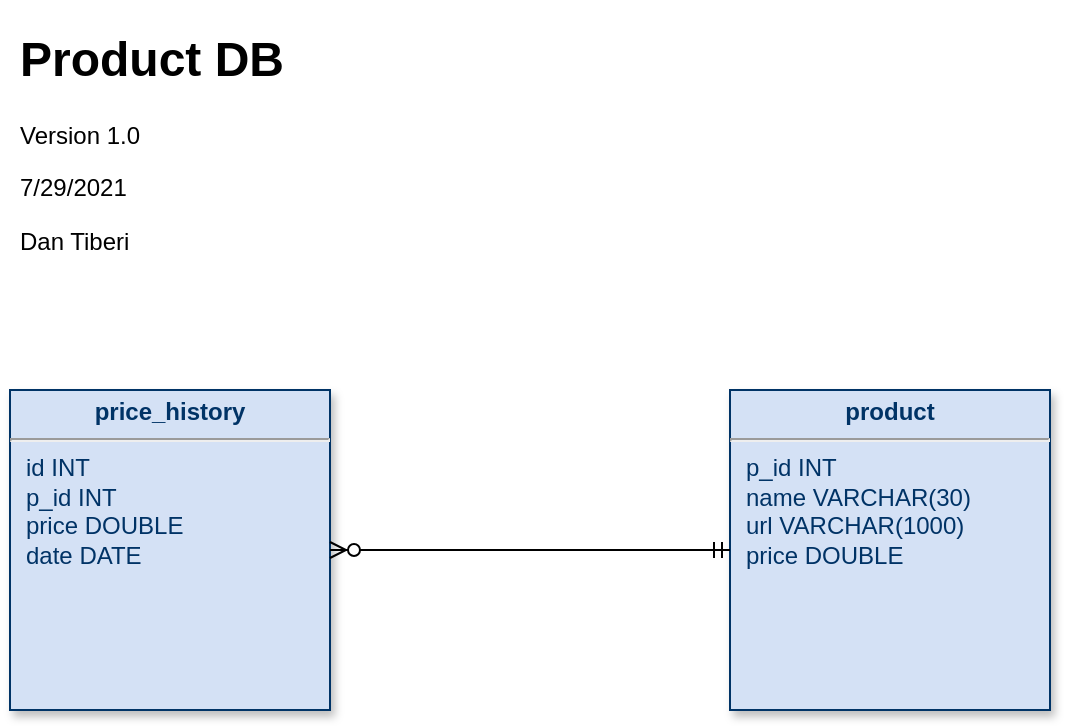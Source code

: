 <mxfile version="14.9.3" type="device"><diagram name="Page-1" id="efa7a0a1-bf9b-a30e-e6df-94a7791c09e9"><mxGraphModel dx="815" dy="527" grid="1" gridSize="10" guides="1" tooltips="1" connect="1" arrows="1" fold="1" page="1" pageScale="1" pageWidth="826" pageHeight="1169" background="none" math="0" shadow="0"><root><mxCell id="0"/><mxCell id="1" parent="0"/><mxCell id="21" value="&lt;p style=&quot;margin: 4px 0px 0px ; text-align: center&quot;&gt;&lt;b&gt;product&lt;/b&gt;&lt;/p&gt;&lt;hr&gt;&lt;p style=&quot;margin: 0px ; margin-left: 8px&quot;&gt;p_id INT&lt;/p&gt;&lt;p style=&quot;margin: 0px ; margin-left: 8px&quot;&gt;name VARCHAR(30)&lt;/p&gt;&lt;p style=&quot;margin: 0px ; margin-left: 8px&quot;&gt;url VARCHAR(1000)&lt;/p&gt;&lt;p style=&quot;margin: 0px ; margin-left: 8px&quot;&gt;price DOUBLE&lt;/p&gt;&lt;p style=&quot;margin: 0px ; margin-left: 8px&quot;&gt;&lt;br&gt;&lt;/p&gt;" style="verticalAlign=top;align=left;overflow=fill;fontSize=12;fontFamily=Helvetica;html=1;strokeColor=#003366;shadow=1;fillColor=#D4E1F5;fontColor=#003366" parent="1" vertex="1"><mxGeometry x="480" y="505.0" width="160" height="160" as="geometry"/></mxCell><mxCell id="Hvqc62_-DPDoJlrZmDQs-114" value="&lt;p style=&quot;margin: 4px 0px 0px ; text-align: center&quot;&gt;&lt;b&gt;price_history&lt;/b&gt;&lt;/p&gt;&lt;hr&gt;&lt;p style=&quot;margin: 0px ; margin-left: 8px&quot;&gt;id INT&lt;/p&gt;&lt;p style=&quot;margin: 0px ; margin-left: 8px&quot;&gt;p_id INT&lt;/p&gt;&lt;p style=&quot;margin: 0px ; margin-left: 8px&quot;&gt;price DOUBLE&lt;/p&gt;&lt;p style=&quot;margin: 0px ; margin-left: 8px&quot;&gt;date DATE&lt;/p&gt;&lt;p style=&quot;margin: 0px ; margin-left: 8px&quot;&gt;&lt;br&gt;&lt;/p&gt;" style="verticalAlign=top;align=left;overflow=fill;fontSize=12;fontFamily=Helvetica;html=1;strokeColor=#003366;shadow=1;fillColor=#D4E1F5;fontColor=#003366" vertex="1" parent="1"><mxGeometry x="120" y="505.0" width="160" height="160" as="geometry"/></mxCell><mxCell id="Hvqc62_-DPDoJlrZmDQs-115" value="" style="edgeStyle=entityRelationEdgeStyle;fontSize=12;html=1;endArrow=ERzeroToMany;startArrow=ERmandOne;exitX=0;exitY=0.5;exitDx=0;exitDy=0;entryX=1;entryY=0.5;entryDx=0;entryDy=0;" edge="1" parent="1" source="21" target="Hvqc62_-DPDoJlrZmDQs-114"><mxGeometry width="100" height="100" relative="1" as="geometry"><mxPoint x="340" y="460" as="sourcePoint"/><mxPoint x="440" y="360" as="targetPoint"/></mxGeometry></mxCell><mxCell id="Hvqc62_-DPDoJlrZmDQs-117" value="&lt;h1&gt;Product DB&lt;/h1&gt;&lt;p&gt;Version 1.0&lt;/p&gt;&lt;p&gt;7/29/2021&lt;/p&gt;&lt;p&gt;Dan Tiberi&lt;/p&gt;" style="text;html=1;strokeColor=none;fillColor=none;spacing=5;spacingTop=-20;whiteSpace=wrap;overflow=hidden;rounded=0;" vertex="1" parent="1"><mxGeometry x="120" y="320" width="190" height="120" as="geometry"/></mxCell></root></mxGraphModel></diagram></mxfile>